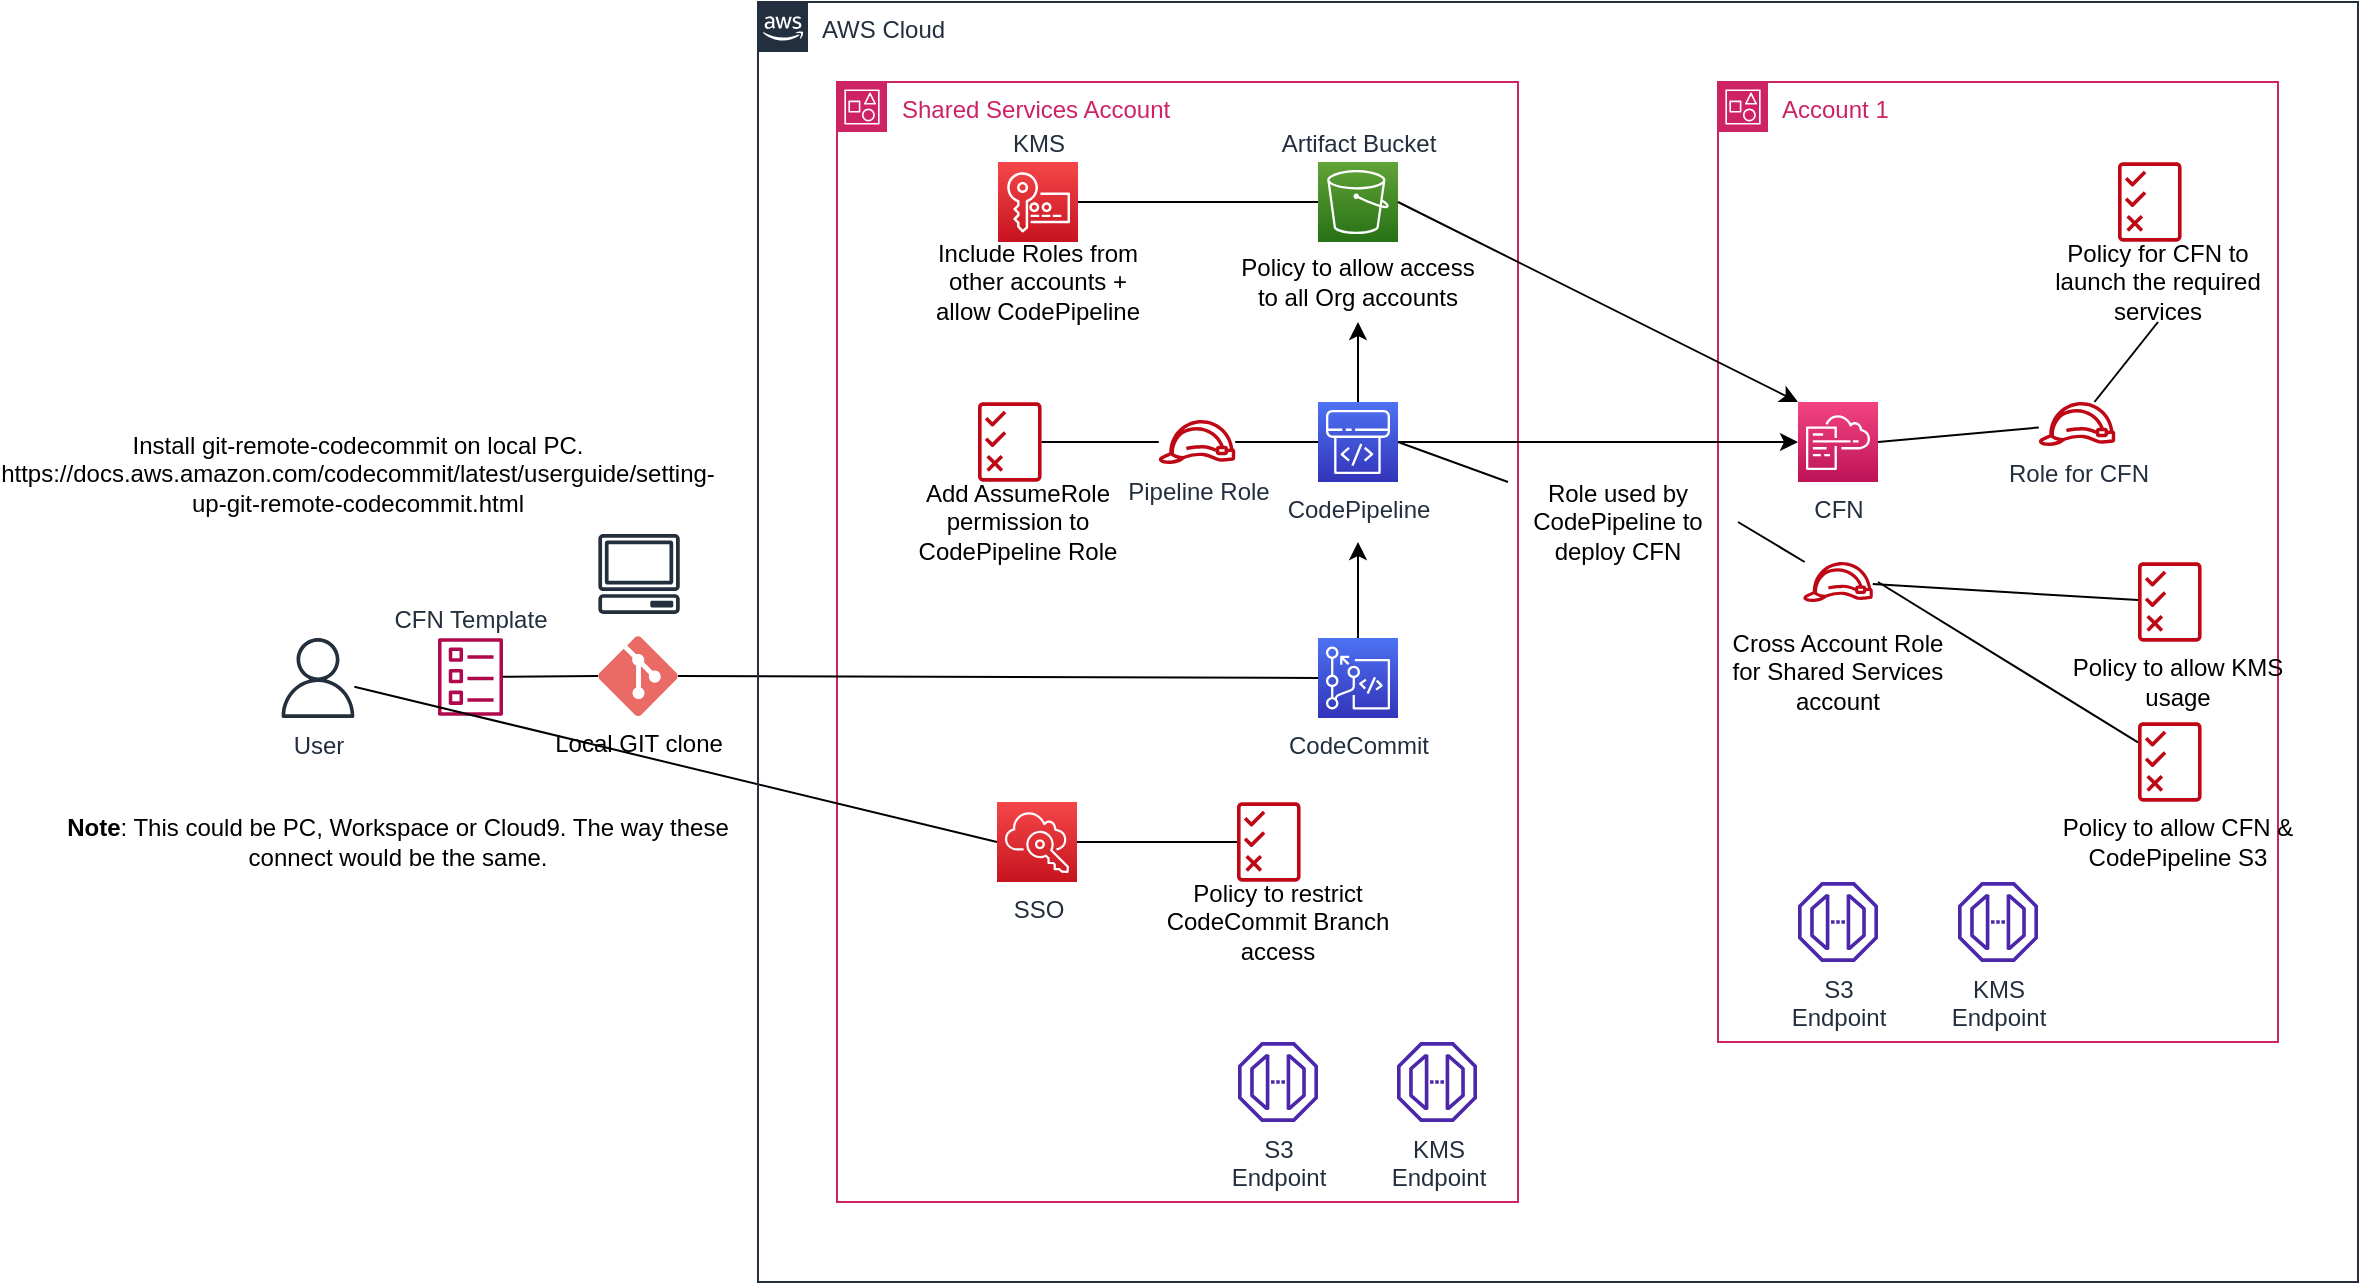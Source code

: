 <mxfile version="20.2.8" type="device"><diagram id="6McjTWORo7cmuAfaLnWt" name="Page-1"><mxGraphModel dx="1954" dy="672" grid="1" gridSize="10" guides="1" tooltips="1" connect="1" arrows="1" fold="1" page="1" pageScale="1" pageWidth="827" pageHeight="1169" math="0" shadow="0"><root><mxCell id="0"/><mxCell id="1" parent="0"/><mxCell id="AdPu-JeR0BhG8ZJh2bcn-3" value="Shared Services Account" style="points=[[0,0],[0.25,0],[0.5,0],[0.75,0],[1,0],[1,0.25],[1,0.5],[1,0.75],[1,1],[0.75,1],[0.5,1],[0.25,1],[0,1],[0,0.75],[0,0.5],[0,0.25]];outlineConnect=0;gradientColor=none;html=1;whiteSpace=wrap;fontSize=12;fontStyle=0;container=1;pointerEvents=0;collapsible=0;recursiveResize=0;shape=mxgraph.aws4.group;grIcon=mxgraph.aws4.group_account;strokeColor=#CD2264;fillColor=none;verticalAlign=top;align=left;spacingLeft=30;fontColor=#CD2264;dashed=0;" parent="1" vertex="1"><mxGeometry x="-0.5" y="80" width="340.5" height="560" as="geometry"/></mxCell><mxCell id="AdPu-JeR0BhG8ZJh2bcn-4" value="Account 1" style="points=[[0,0],[0.25,0],[0.5,0],[0.75,0],[1,0],[1,0.25],[1,0.5],[1,0.75],[1,1],[0.75,1],[0.5,1],[0.25,1],[0,1],[0,0.75],[0,0.5],[0,0.25]];outlineConnect=0;gradientColor=none;html=1;whiteSpace=wrap;fontSize=12;fontStyle=0;container=1;pointerEvents=0;collapsible=0;recursiveResize=0;shape=mxgraph.aws4.group;grIcon=mxgraph.aws4.group_account;strokeColor=#CD2264;fillColor=none;verticalAlign=top;align=left;spacingLeft=30;fontColor=#CD2264;dashed=0;" parent="1" vertex="1"><mxGeometry x="440" y="80" width="280" height="480" as="geometry"/></mxCell><mxCell id="AdPu-JeR0BhG8ZJh2bcn-19" value="Role for CFN" style="sketch=0;outlineConnect=0;fontColor=#232F3E;gradientColor=none;fillColor=#BF0816;strokeColor=none;dashed=0;verticalLabelPosition=bottom;verticalAlign=top;align=center;html=1;fontSize=12;fontStyle=0;aspect=fixed;pointerEvents=1;shape=mxgraph.aws4.role;" parent="1" vertex="1"><mxGeometry x="600" y="240" width="39" height="22" as="geometry"/></mxCell><mxCell id="AdPu-JeR0BhG8ZJh2bcn-27" value="CodePipeline" style="sketch=0;points=[[0,0,0],[0.25,0,0],[0.5,0,0],[0.75,0,0],[1,0,0],[0,1,0],[0.25,1,0],[0.5,1,0],[0.75,1,0],[1,1,0],[0,0.25,0],[0,0.5,0],[0,0.75,0],[1,0.25,0],[1,0.5,0],[1,0.75,0]];outlineConnect=0;fontColor=#232F3E;gradientColor=#4D72F3;gradientDirection=north;fillColor=#3334B9;strokeColor=#ffffff;dashed=0;verticalLabelPosition=bottom;verticalAlign=top;align=center;html=1;fontSize=12;fontStyle=0;aspect=fixed;shape=mxgraph.aws4.resourceIcon;resIcon=mxgraph.aws4.codepipeline;" parent="1" vertex="1"><mxGeometry x="240" y="240" width="40" height="40" as="geometry"/></mxCell><mxCell id="AdPu-JeR0BhG8ZJh2bcn-28" value="CodeCommit" style="sketch=0;points=[[0,0,0],[0.25,0,0],[0.5,0,0],[0.75,0,0],[1,0,0],[0,1,0],[0.25,1,0],[0.5,1,0],[0.75,1,0],[1,1,0],[0,0.25,0],[0,0.5,0],[0,0.75,0],[1,0.25,0],[1,0.5,0],[1,0.75,0]];outlineConnect=0;fontColor=#232F3E;gradientColor=#4D72F3;gradientDirection=north;fillColor=#3334B9;strokeColor=#ffffff;dashed=0;verticalLabelPosition=bottom;verticalAlign=top;align=center;html=1;fontSize=12;fontStyle=0;aspect=fixed;shape=mxgraph.aws4.resourceIcon;resIcon=mxgraph.aws4.codecommit;" parent="1" vertex="1"><mxGeometry x="240" y="358" width="40" height="40" as="geometry"/></mxCell><mxCell id="AdPu-JeR0BhG8ZJh2bcn-29" value="CFN" style="sketch=0;points=[[0,0,0],[0.25,0,0],[0.5,0,0],[0.75,0,0],[1,0,0],[0,1,0],[0.25,1,0],[0.5,1,0],[0.75,1,0],[1,1,0],[0,0.25,0],[0,0.5,0],[0,0.75,0],[1,0.25,0],[1,0.5,0],[1,0.75,0]];points=[[0,0,0],[0.25,0,0],[0.5,0,0],[0.75,0,0],[1,0,0],[0,1,0],[0.25,1,0],[0.5,1,0],[0.75,1,0],[1,1,0],[0,0.25,0],[0,0.5,0],[0,0.75,0],[1,0.25,0],[1,0.5,0],[1,0.75,0]];outlineConnect=0;fontColor=#232F3E;gradientColor=#F34482;gradientDirection=north;fillColor=#BC1356;strokeColor=#ffffff;dashed=0;verticalLabelPosition=bottom;verticalAlign=top;align=center;html=1;fontSize=12;fontStyle=0;aspect=fixed;shape=mxgraph.aws4.resourceIcon;resIcon=mxgraph.aws4.cloudformation;" parent="1" vertex="1"><mxGeometry x="480" y="240" width="40" height="40" as="geometry"/></mxCell><mxCell id="dvsKjTZuc0iXOHRC_jOB-1" value="" style="group" parent="1" vertex="1" connectable="0"><mxGeometry x="40" y="120" width="120" height="80" as="geometry"/></mxCell><mxCell id="AdPu-JeR0BhG8ZJh2bcn-1" value="KMS" style="sketch=0;points=[[0,0,0],[0.25,0,0],[0.5,0,0],[0.75,0,0],[1,0,0],[0,1,0],[0.25,1,0],[0.5,1,0],[0.75,1,0],[1,1,0],[0,0.25,0],[0,0.5,0],[0,0.75,0],[1,0.25,0],[1,0.5,0],[1,0.75,0]];outlineConnect=0;fontColor=#232F3E;gradientColor=#F54749;gradientDirection=north;fillColor=#C7131F;strokeColor=#ffffff;dashed=0;verticalLabelPosition=top;verticalAlign=bottom;align=center;html=1;fontSize=12;fontStyle=0;aspect=fixed;shape=mxgraph.aws4.resourceIcon;resIcon=mxgraph.aws4.key_management_service;labelPosition=center;" parent="dvsKjTZuc0iXOHRC_jOB-1" vertex="1"><mxGeometry x="40" width="40" height="40" as="geometry"/></mxCell><mxCell id="AdPu-JeR0BhG8ZJh2bcn-2" value="Include Roles from other accounts + allow CodePipeline" style="text;html=1;strokeColor=none;fillColor=none;align=center;verticalAlign=middle;whiteSpace=wrap;rounded=0;" parent="dvsKjTZuc0iXOHRC_jOB-1" vertex="1"><mxGeometry y="40" width="120" height="40" as="geometry"/></mxCell><mxCell id="dvsKjTZuc0iXOHRC_jOB-2" value="" style="group" parent="1" vertex="1" connectable="0"><mxGeometry x="200" y="120" width="120" height="80" as="geometry"/></mxCell><mxCell id="AdPu-JeR0BhG8ZJh2bcn-6" value="Artifact Bucket" style="sketch=0;points=[[0,0,0],[0.25,0,0],[0.5,0,0],[0.75,0,0],[1,0,0],[0,1,0],[0.25,1,0],[0.5,1,0],[0.75,1,0],[1,1,0],[0,0.25,0],[0,0.5,0],[0,0.75,0],[1,0.25,0],[1,0.5,0],[1,0.75,0]];outlineConnect=0;fontColor=#232F3E;gradientColor=#60A337;gradientDirection=north;fillColor=#277116;strokeColor=#ffffff;dashed=0;verticalLabelPosition=top;verticalAlign=bottom;align=center;html=1;fontSize=12;fontStyle=0;aspect=fixed;shape=mxgraph.aws4.resourceIcon;resIcon=mxgraph.aws4.s3;labelPosition=center;" parent="dvsKjTZuc0iXOHRC_jOB-2" vertex="1"><mxGeometry x="40" width="40" height="40" as="geometry"/></mxCell><mxCell id="AdPu-JeR0BhG8ZJh2bcn-7" value="Policy to allow access to all Org accounts" style="text;html=1;strokeColor=none;fillColor=none;align=center;verticalAlign=middle;whiteSpace=wrap;rounded=0;" parent="dvsKjTZuc0iXOHRC_jOB-2" vertex="1"><mxGeometry y="40" width="120" height="40" as="geometry"/></mxCell><mxCell id="dvsKjTZuc0iXOHRC_jOB-3" value="" style="group" parent="1" vertex="1" connectable="0"><mxGeometry x="30" y="240" width="120" height="80" as="geometry"/></mxCell><mxCell id="AdPu-JeR0BhG8ZJh2bcn-15" value="" style="sketch=0;outlineConnect=0;fontColor=#232F3E;gradientColor=none;fillColor=#BF0816;strokeColor=none;dashed=0;verticalLabelPosition=bottom;verticalAlign=top;align=center;html=1;fontSize=12;fontStyle=0;aspect=fixed;pointerEvents=1;shape=mxgraph.aws4.permissions;" parent="dvsKjTZuc0iXOHRC_jOB-3" vertex="1"><mxGeometry x="40" width="31.79" height="40" as="geometry"/></mxCell><mxCell id="AdPu-JeR0BhG8ZJh2bcn-16" value="Add AssumeRole permission to CodePipeline Role" style="text;html=1;strokeColor=none;fillColor=none;align=center;verticalAlign=middle;whiteSpace=wrap;rounded=0;" parent="dvsKjTZuc0iXOHRC_jOB-3" vertex="1"><mxGeometry y="40" width="120" height="40" as="geometry"/></mxCell><mxCell id="dvsKjTZuc0iXOHRC_jOB-5" value="" style="group" parent="1" vertex="1" connectable="0"><mxGeometry x="440" y="320" width="120" height="80" as="geometry"/></mxCell><mxCell id="AdPu-JeR0BhG8ZJh2bcn-9" value="" style="sketch=0;outlineConnect=0;fontColor=#232F3E;gradientColor=none;fillColor=#BF0816;strokeColor=none;dashed=0;verticalLabelPosition=bottom;verticalAlign=top;align=center;html=1;fontSize=12;fontStyle=0;aspect=fixed;pointerEvents=1;shape=mxgraph.aws4.role;" parent="dvsKjTZuc0iXOHRC_jOB-5" vertex="1"><mxGeometry x="42.28" width="35.45" height="20" as="geometry"/></mxCell><mxCell id="AdPu-JeR0BhG8ZJh2bcn-14" value="Cross Account Role for Shared Services account" style="text;html=1;strokeColor=none;fillColor=none;align=center;verticalAlign=middle;whiteSpace=wrap;rounded=0;" parent="dvsKjTZuc0iXOHRC_jOB-5" vertex="1"><mxGeometry y="30" width="120" height="50" as="geometry"/></mxCell><mxCell id="dvsKjTZuc0iXOHRC_jOB-7" value="" style="group" parent="1" vertex="1" connectable="0"><mxGeometry x="600" y="120" width="120" height="80" as="geometry"/></mxCell><mxCell id="AdPu-JeR0BhG8ZJh2bcn-17" value="" style="sketch=0;outlineConnect=0;fontColor=#232F3E;gradientColor=none;fillColor=#BF0816;strokeColor=none;dashed=0;verticalLabelPosition=bottom;verticalAlign=top;align=center;html=1;fontSize=12;fontStyle=0;aspect=fixed;pointerEvents=1;shape=mxgraph.aws4.permissions;" parent="dvsKjTZuc0iXOHRC_jOB-7" vertex="1"><mxGeometry x="40" width="31.79" height="40" as="geometry"/></mxCell><mxCell id="AdPu-JeR0BhG8ZJh2bcn-18" value="Policy for CFN to launch the required services" style="text;html=1;strokeColor=none;fillColor=none;align=center;verticalAlign=middle;whiteSpace=wrap;rounded=0;" parent="dvsKjTZuc0iXOHRC_jOB-7" vertex="1"><mxGeometry y="40" width="120" height="40" as="geometry"/></mxCell><mxCell id="dvsKjTZuc0iXOHRC_jOB-8" value="" style="endArrow=none;html=1;rounded=0;entryX=0;entryY=0.5;entryDx=0;entryDy=0;entryPerimeter=0;exitX=1;exitY=0.5;exitDx=0;exitDy=0;exitPerimeter=0;" parent="1" source="AdPu-JeR0BhG8ZJh2bcn-1" target="AdPu-JeR0BhG8ZJh2bcn-6" edge="1"><mxGeometry width="50" height="50" relative="1" as="geometry"><mxPoint x="220" y="280" as="sourcePoint"/><mxPoint x="270" y="230" as="targetPoint"/></mxGeometry></mxCell><mxCell id="dvsKjTZuc0iXOHRC_jOB-9" value="" style="endArrow=classic;html=1;rounded=0;entryX=0.5;entryY=1;entryDx=0;entryDy=0;exitX=0.5;exitY=0;exitDx=0;exitDy=0;exitPerimeter=0;endFill=1;" parent="1" source="AdPu-JeR0BhG8ZJh2bcn-27" target="AdPu-JeR0BhG8ZJh2bcn-7" edge="1"><mxGeometry width="50" height="50" relative="1" as="geometry"><mxPoint x="380" y="420" as="sourcePoint"/><mxPoint x="430" y="370" as="targetPoint"/></mxGeometry></mxCell><mxCell id="dvsKjTZuc0iXOHRC_jOB-10" value="Pipeline Role" style="sketch=0;outlineConnect=0;fontColor=#232F3E;gradientColor=none;fillColor=#BF0816;strokeColor=none;dashed=0;verticalLabelPosition=bottom;verticalAlign=top;align=center;html=1;fontSize=12;fontStyle=0;aspect=fixed;pointerEvents=1;shape=mxgraph.aws4.role;" parent="1" vertex="1"><mxGeometry x="160" y="249" width="39" height="22" as="geometry"/></mxCell><mxCell id="dvsKjTZuc0iXOHRC_jOB-11" value="" style="endArrow=none;html=1;rounded=0;" parent="1" source="AdPu-JeR0BhG8ZJh2bcn-15" target="dvsKjTZuc0iXOHRC_jOB-10" edge="1"><mxGeometry width="50" height="50" relative="1" as="geometry"><mxPoint x="100" y="400" as="sourcePoint"/><mxPoint x="150" y="350" as="targetPoint"/></mxGeometry></mxCell><mxCell id="dvsKjTZuc0iXOHRC_jOB-12" value="" style="endArrow=none;html=1;rounded=0;entryX=0;entryY=0.5;entryDx=0;entryDy=0;entryPerimeter=0;" parent="1" source="dvsKjTZuc0iXOHRC_jOB-10" target="AdPu-JeR0BhG8ZJh2bcn-27" edge="1"><mxGeometry width="50" height="50" relative="1" as="geometry"><mxPoint x="330" y="420" as="sourcePoint"/><mxPoint x="380" y="370" as="targetPoint"/></mxGeometry></mxCell><mxCell id="dvsKjTZuc0iXOHRC_jOB-13" value="" style="endArrow=classic;html=1;rounded=0;exitX=0.5;exitY=0;exitDx=0;exitDy=0;exitPerimeter=0;" parent="1" source="AdPu-JeR0BhG8ZJh2bcn-28" edge="1"><mxGeometry width="50" height="50" relative="1" as="geometry"><mxPoint x="330" y="340" as="sourcePoint"/><mxPoint x="260" y="310" as="targetPoint"/></mxGeometry></mxCell><mxCell id="dvsKjTZuc0iXOHRC_jOB-14" value="" style="endArrow=classic;html=1;rounded=0;exitX=1;exitY=0.5;exitDx=0;exitDy=0;exitPerimeter=0;entryX=0;entryY=0.5;entryDx=0;entryDy=0;entryPerimeter=0;" parent="1" source="AdPu-JeR0BhG8ZJh2bcn-27" target="AdPu-JeR0BhG8ZJh2bcn-29" edge="1"><mxGeometry width="50" height="50" relative="1" as="geometry"><mxPoint x="410" y="200" as="sourcePoint"/><mxPoint x="460" y="150" as="targetPoint"/></mxGeometry></mxCell><mxCell id="dvsKjTZuc0iXOHRC_jOB-15" value="" style="endArrow=classic;html=1;rounded=0;exitX=1;exitY=0.5;exitDx=0;exitDy=0;exitPerimeter=0;entryX=0;entryY=0;entryDx=0;entryDy=0;entryPerimeter=0;" parent="1" source="AdPu-JeR0BhG8ZJh2bcn-6" target="AdPu-JeR0BhG8ZJh2bcn-29" edge="1"><mxGeometry width="50" height="50" relative="1" as="geometry"><mxPoint x="510" y="410" as="sourcePoint"/><mxPoint x="560" y="360" as="targetPoint"/></mxGeometry></mxCell><mxCell id="dvsKjTZuc0iXOHRC_jOB-16" value="" style="endArrow=none;html=1;rounded=0;" parent="1" target="AdPu-JeR0BhG8ZJh2bcn-11" edge="1"><mxGeometry width="50" height="50" relative="1" as="geometry"><mxPoint x="520" y="330" as="sourcePoint"/><mxPoint x="590" y="440" as="targetPoint"/></mxGeometry></mxCell><mxCell id="dvsKjTZuc0iXOHRC_jOB-17" value="" style="endArrow=none;html=1;rounded=0;exitX=1;exitY=0.5;exitDx=0;exitDy=0;exitPerimeter=0;startArrow=none;" parent="1" source="dvsKjTZuc0iXOHRC_jOB-19" target="AdPu-JeR0BhG8ZJh2bcn-9" edge="1"><mxGeometry width="50" height="50" relative="1" as="geometry"><mxPoint x="370" y="340" as="sourcePoint"/><mxPoint x="420" y="290" as="targetPoint"/></mxGeometry></mxCell><mxCell id="dvsKjTZuc0iXOHRC_jOB-19" value="Role used by CodePipeline to deploy CFN" style="text;html=1;strokeColor=none;fillColor=none;align=center;verticalAlign=middle;whiteSpace=wrap;rounded=0;" parent="1" vertex="1"><mxGeometry x="330" y="280" width="120" height="40" as="geometry"/></mxCell><mxCell id="dvsKjTZuc0iXOHRC_jOB-20" value="" style="endArrow=none;html=1;rounded=0;exitX=1;exitY=0.5;exitDx=0;exitDy=0;exitPerimeter=0;" parent="1" source="AdPu-JeR0BhG8ZJh2bcn-27" target="dvsKjTZuc0iXOHRC_jOB-19" edge="1"><mxGeometry width="50" height="50" relative="1" as="geometry"><mxPoint x="280" y="260" as="sourcePoint"/><mxPoint x="522.635" y="325.324" as="targetPoint"/></mxGeometry></mxCell><mxCell id="dvsKjTZuc0iXOHRC_jOB-21" value="" style="endArrow=none;html=1;rounded=0;exitX=1;exitY=0.5;exitDx=0;exitDy=0;exitPerimeter=0;" parent="1" source="AdPu-JeR0BhG8ZJh2bcn-29" target="AdPu-JeR0BhG8ZJh2bcn-19" edge="1"><mxGeometry width="50" height="50" relative="1" as="geometry"><mxPoint x="500" y="210" as="sourcePoint"/><mxPoint x="550" y="160" as="targetPoint"/></mxGeometry></mxCell><mxCell id="dvsKjTZuc0iXOHRC_jOB-24" value="" style="endArrow=none;html=1;rounded=0;entryX=0.5;entryY=1;entryDx=0;entryDy=0;" parent="1" source="AdPu-JeR0BhG8ZJh2bcn-19" target="AdPu-JeR0BhG8ZJh2bcn-18" edge="1"><mxGeometry width="50" height="50" relative="1" as="geometry"><mxPoint x="730" y="230" as="sourcePoint"/><mxPoint x="780" y="180" as="targetPoint"/></mxGeometry></mxCell><mxCell id="dvsKjTZuc0iXOHRC_jOB-25" value="S3&lt;br&gt;Endpoint" style="sketch=0;outlineConnect=0;fontColor=#232F3E;gradientColor=none;fillColor=#4D27AA;strokeColor=none;dashed=0;verticalLabelPosition=bottom;verticalAlign=top;align=center;html=1;fontSize=12;fontStyle=0;aspect=fixed;pointerEvents=1;shape=mxgraph.aws4.endpoint;" parent="1" vertex="1"><mxGeometry x="480" y="480" width="40" height="40" as="geometry"/></mxCell><mxCell id="dvsKjTZuc0iXOHRC_jOB-26" value="KMS&lt;br&gt;Endpoint" style="sketch=0;outlineConnect=0;fontColor=#232F3E;gradientColor=none;fillColor=#4D27AA;strokeColor=none;dashed=0;verticalLabelPosition=bottom;verticalAlign=top;align=center;html=1;fontSize=12;fontStyle=0;aspect=fixed;pointerEvents=1;shape=mxgraph.aws4.endpoint;" parent="1" vertex="1"><mxGeometry x="560" y="480" width="40" height="40" as="geometry"/></mxCell><mxCell id="dvsKjTZuc0iXOHRC_jOB-27" value="User" style="sketch=0;outlineConnect=0;fontColor=#232F3E;gradientColor=none;fillColor=#232F3D;strokeColor=none;dashed=0;verticalLabelPosition=bottom;verticalAlign=top;align=center;html=1;fontSize=12;fontStyle=0;aspect=fixed;pointerEvents=1;shape=mxgraph.aws4.user;" parent="1" vertex="1"><mxGeometry x="-280" y="358" width="40" height="40" as="geometry"/></mxCell><mxCell id="dvsKjTZuc0iXOHRC_jOB-28" value="CFN Template" style="sketch=0;outlineConnect=0;fontColor=#232F3E;gradientColor=none;fillColor=#B0084D;strokeColor=none;dashed=0;verticalLabelPosition=top;verticalAlign=bottom;align=center;html=1;fontSize=12;fontStyle=0;aspect=fixed;pointerEvents=1;shape=mxgraph.aws4.template;labelPosition=center;" parent="1" vertex="1"><mxGeometry x="-200" y="358" width="32.5" height="39" as="geometry"/></mxCell><mxCell id="dvsKjTZuc0iXOHRC_jOB-29" value="Local GIT clone" style="verticalLabelPosition=bottom;html=1;verticalAlign=top;align=center;strokeColor=none;fillColor=#EA6B66;shape=mxgraph.azure.git_repository;" parent="1" vertex="1"><mxGeometry x="-120" y="357" width="40" height="40" as="geometry"/></mxCell><mxCell id="dvsKjTZuc0iXOHRC_jOB-31" value="" style="endArrow=none;html=1;rounded=0;entryX=0;entryY=0.5;entryDx=0;entryDy=0;entryPerimeter=0;exitX=1;exitY=0.5;exitDx=0;exitDy=0;exitPerimeter=0;" parent="1" source="dvsKjTZuc0iXOHRC_jOB-29" target="AdPu-JeR0BhG8ZJh2bcn-28" edge="1"><mxGeometry width="50" height="50" relative="1" as="geometry"><mxPoint x="70" y="410" as="sourcePoint"/><mxPoint x="120" y="360" as="targetPoint"/></mxGeometry></mxCell><mxCell id="dvsKjTZuc0iXOHRC_jOB-32" value="" style="endArrow=none;html=1;rounded=0;entryX=0;entryY=0.5;entryDx=0;entryDy=0;entryPerimeter=0;" parent="1" source="dvsKjTZuc0iXOHRC_jOB-28" target="dvsKjTZuc0iXOHRC_jOB-29" edge="1"><mxGeometry width="50" height="50" relative="1" as="geometry"><mxPoint x="-160" y="316" as="sourcePoint"/><mxPoint x="-110" y="266" as="targetPoint"/></mxGeometry></mxCell><mxCell id="dvsKjTZuc0iXOHRC_jOB-34" value="Install git-remote-codecommit on local PC.&lt;br&gt;https://docs.aws.amazon.com/codecommit/latest/userguide/setting-up-git-remote-codecommit.html" style="text;html=1;strokeColor=none;fillColor=none;align=center;verticalAlign=middle;whiteSpace=wrap;rounded=0;" parent="1" vertex="1"><mxGeometry x="-340" y="236" width="200" height="80" as="geometry"/></mxCell><mxCell id="dvsKjTZuc0iXOHRC_jOB-35" value="" style="sketch=0;outlineConnect=0;fontColor=#232F3E;gradientColor=none;fillColor=#232F3D;strokeColor=none;dashed=0;verticalLabelPosition=bottom;verticalAlign=top;align=center;html=1;fontSize=12;fontStyle=0;aspect=fixed;pointerEvents=1;shape=mxgraph.aws4.client;" parent="1" vertex="1"><mxGeometry x="-120" y="306" width="41.05" height="40" as="geometry"/></mxCell><mxCell id="dvsKjTZuc0iXOHRC_jOB-36" value="SSO" style="sketch=0;points=[[0,0,0],[0.25,0,0],[0.5,0,0],[0.75,0,0],[1,0,0],[0,1,0],[0.25,1,0],[0.5,1,0],[0.75,1,0],[1,1,0],[0,0.25,0],[0,0.5,0],[0,0.75,0],[1,0.25,0],[1,0.5,0],[1,0.75,0]];outlineConnect=0;fontColor=#232F3E;gradientColor=#F54749;gradientDirection=north;fillColor=#C7131F;strokeColor=#ffffff;dashed=0;verticalLabelPosition=bottom;verticalAlign=top;align=center;html=1;fontSize=12;fontStyle=0;aspect=fixed;shape=mxgraph.aws4.resourceIcon;resIcon=mxgraph.aws4.single_sign_on;" parent="1" vertex="1"><mxGeometry x="79.5" y="440" width="40" height="40" as="geometry"/></mxCell><mxCell id="dvsKjTZuc0iXOHRC_jOB-37" value="" style="group" parent="1" vertex="1" connectable="0"><mxGeometry x="159.5" y="440" width="120" height="80" as="geometry"/></mxCell><mxCell id="dvsKjTZuc0iXOHRC_jOB-38" value="" style="sketch=0;outlineConnect=0;fontColor=#232F3E;gradientColor=none;fillColor=#BF0816;strokeColor=none;dashed=0;verticalLabelPosition=bottom;verticalAlign=top;align=center;html=1;fontSize=12;fontStyle=0;aspect=fixed;pointerEvents=1;shape=mxgraph.aws4.permissions;" parent="dvsKjTZuc0iXOHRC_jOB-37" vertex="1"><mxGeometry x="40" width="31.79" height="40" as="geometry"/></mxCell><mxCell id="dvsKjTZuc0iXOHRC_jOB-39" value="Policy to restrict CodeCommit Branch access" style="text;html=1;strokeColor=none;fillColor=none;align=center;verticalAlign=middle;whiteSpace=wrap;rounded=0;" parent="dvsKjTZuc0iXOHRC_jOB-37" vertex="1"><mxGeometry y="40" width="120" height="40" as="geometry"/></mxCell><mxCell id="dvsKjTZuc0iXOHRC_jOB-40" value="" style="endArrow=none;html=1;rounded=0;exitX=1;exitY=0.5;exitDx=0;exitDy=0;exitPerimeter=0;" parent="1" source="dvsKjTZuc0iXOHRC_jOB-36" target="dvsKjTZuc0iXOHRC_jOB-38" edge="1"><mxGeometry width="50" height="50" relative="1" as="geometry"><mxPoint x="40" y="590" as="sourcePoint"/><mxPoint x="90" y="540" as="targetPoint"/></mxGeometry></mxCell><mxCell id="dvsKjTZuc0iXOHRC_jOB-41" value="" style="endArrow=none;html=1;rounded=0;entryX=0;entryY=0.5;entryDx=0;entryDy=0;entryPerimeter=0;" parent="1" source="dvsKjTZuc0iXOHRC_jOB-27" target="dvsKjTZuc0iXOHRC_jOB-36" edge="1"><mxGeometry width="50" height="50" relative="1" as="geometry"><mxPoint x="-230" y="510" as="sourcePoint"/><mxPoint x="-180" y="460" as="targetPoint"/></mxGeometry></mxCell><mxCell id="dvsKjTZuc0iXOHRC_jOB-43" value="AWS Cloud" style="points=[[0,0],[0.25,0],[0.5,0],[0.75,0],[1,0],[1,0.25],[1,0.5],[1,0.75],[1,1],[0.75,1],[0.5,1],[0.25,1],[0,1],[0,0.75],[0,0.5],[0,0.25]];outlineConnect=0;gradientColor=none;html=1;whiteSpace=wrap;fontSize=12;fontStyle=0;container=1;pointerEvents=0;collapsible=0;recursiveResize=0;shape=mxgraph.aws4.group;grIcon=mxgraph.aws4.group_aws_cloud_alt;strokeColor=#232F3E;fillColor=none;verticalAlign=top;align=left;spacingLeft=30;fontColor=#232F3E;dashed=0;" parent="1" vertex="1"><mxGeometry x="-40" y="40" width="800" height="640" as="geometry"/></mxCell><mxCell id="AdPu-JeR0BhG8ZJh2bcn-25" value="S3&lt;br&gt;Endpoint" style="sketch=0;outlineConnect=0;fontColor=#232F3E;gradientColor=none;fillColor=#4D27AA;strokeColor=none;dashed=0;verticalLabelPosition=bottom;verticalAlign=top;align=center;html=1;fontSize=12;fontStyle=0;aspect=fixed;pointerEvents=1;shape=mxgraph.aws4.endpoint;" parent="dvsKjTZuc0iXOHRC_jOB-43" vertex="1"><mxGeometry x="240" y="520" width="40" height="40" as="geometry"/></mxCell><mxCell id="AdPu-JeR0BhG8ZJh2bcn-26" value="KMS&lt;br&gt;Endpoint" style="sketch=0;outlineConnect=0;fontColor=#232F3E;gradientColor=none;fillColor=#4D27AA;strokeColor=none;dashed=0;verticalLabelPosition=bottom;verticalAlign=top;align=center;html=1;fontSize=12;fontStyle=0;aspect=fixed;pointerEvents=1;shape=mxgraph.aws4.endpoint;" parent="dvsKjTZuc0iXOHRC_jOB-43" vertex="1"><mxGeometry x="319.5" y="520" width="40" height="40" as="geometry"/></mxCell><mxCell id="dvsKjTZuc0iXOHRC_jOB-4" value="" style="group" parent="dvsKjTZuc0iXOHRC_jOB-43" vertex="1" connectable="0"><mxGeometry x="650" y="360" width="120" height="80" as="geometry"/></mxCell><mxCell id="AdPu-JeR0BhG8ZJh2bcn-10" value="Policy to allow CFN &amp;amp; CodePipeline S3" style="text;html=1;strokeColor=none;fillColor=none;align=center;verticalAlign=middle;whiteSpace=wrap;rounded=0;" parent="dvsKjTZuc0iXOHRC_jOB-4" vertex="1"><mxGeometry y="40" width="120" height="40" as="geometry"/></mxCell><mxCell id="AdPu-JeR0BhG8ZJh2bcn-11" value="" style="sketch=0;outlineConnect=0;fontColor=#232F3E;gradientColor=none;fillColor=#BF0816;strokeColor=none;dashed=0;verticalLabelPosition=bottom;verticalAlign=top;align=center;html=1;fontSize=12;fontStyle=0;aspect=fixed;pointerEvents=1;shape=mxgraph.aws4.permissions;" parent="dvsKjTZuc0iXOHRC_jOB-4" vertex="1"><mxGeometry x="40" width="31.79" height="40" as="geometry"/></mxCell><mxCell id="dvsKjTZuc0iXOHRC_jOB-6" value="" style="group" parent="dvsKjTZuc0iXOHRC_jOB-43" vertex="1" connectable="0"><mxGeometry x="650" y="280" width="120" height="80" as="geometry"/></mxCell><mxCell id="AdPu-JeR0BhG8ZJh2bcn-12" value="Policy to allow KMS usage" style="text;html=1;strokeColor=none;fillColor=none;align=center;verticalAlign=middle;whiteSpace=wrap;rounded=0;" parent="dvsKjTZuc0iXOHRC_jOB-6" vertex="1"><mxGeometry y="40" width="120" height="40" as="geometry"/></mxCell><mxCell id="AdPu-JeR0BhG8ZJh2bcn-13" value="" style="sketch=0;outlineConnect=0;fontColor=#232F3E;gradientColor=none;fillColor=#BF0816;strokeColor=none;dashed=0;verticalLabelPosition=bottom;verticalAlign=top;align=center;html=1;fontSize=12;fontStyle=0;aspect=fixed;pointerEvents=1;shape=mxgraph.aws4.permissions;" parent="dvsKjTZuc0iXOHRC_jOB-6" vertex="1"><mxGeometry x="40" width="31.79" height="40" as="geometry"/></mxCell><mxCell id="jViblbtX65y1lGZXRMNn-1" value="&lt;b&gt;Note&lt;/b&gt;: This could be PC, Workspace or Cloud9. The way these connect would be the same." style="text;html=1;strokeColor=none;fillColor=none;align=center;verticalAlign=middle;whiteSpace=wrap;rounded=0;" parent="1" vertex="1"><mxGeometry x="-400" y="440" width="360" height="40" as="geometry"/></mxCell><mxCell id="x6JNm-FTm5RwJPMNZsm6-1" value="" style="endArrow=none;html=1;rounded=0;" edge="1" parent="1" source="AdPu-JeR0BhG8ZJh2bcn-9" target="AdPu-JeR0BhG8ZJh2bcn-13"><mxGeometry width="50" height="50" relative="1" as="geometry"><mxPoint x="490" y="460" as="sourcePoint"/><mxPoint x="540" y="410" as="targetPoint"/></mxGeometry></mxCell></root></mxGraphModel></diagram></mxfile>